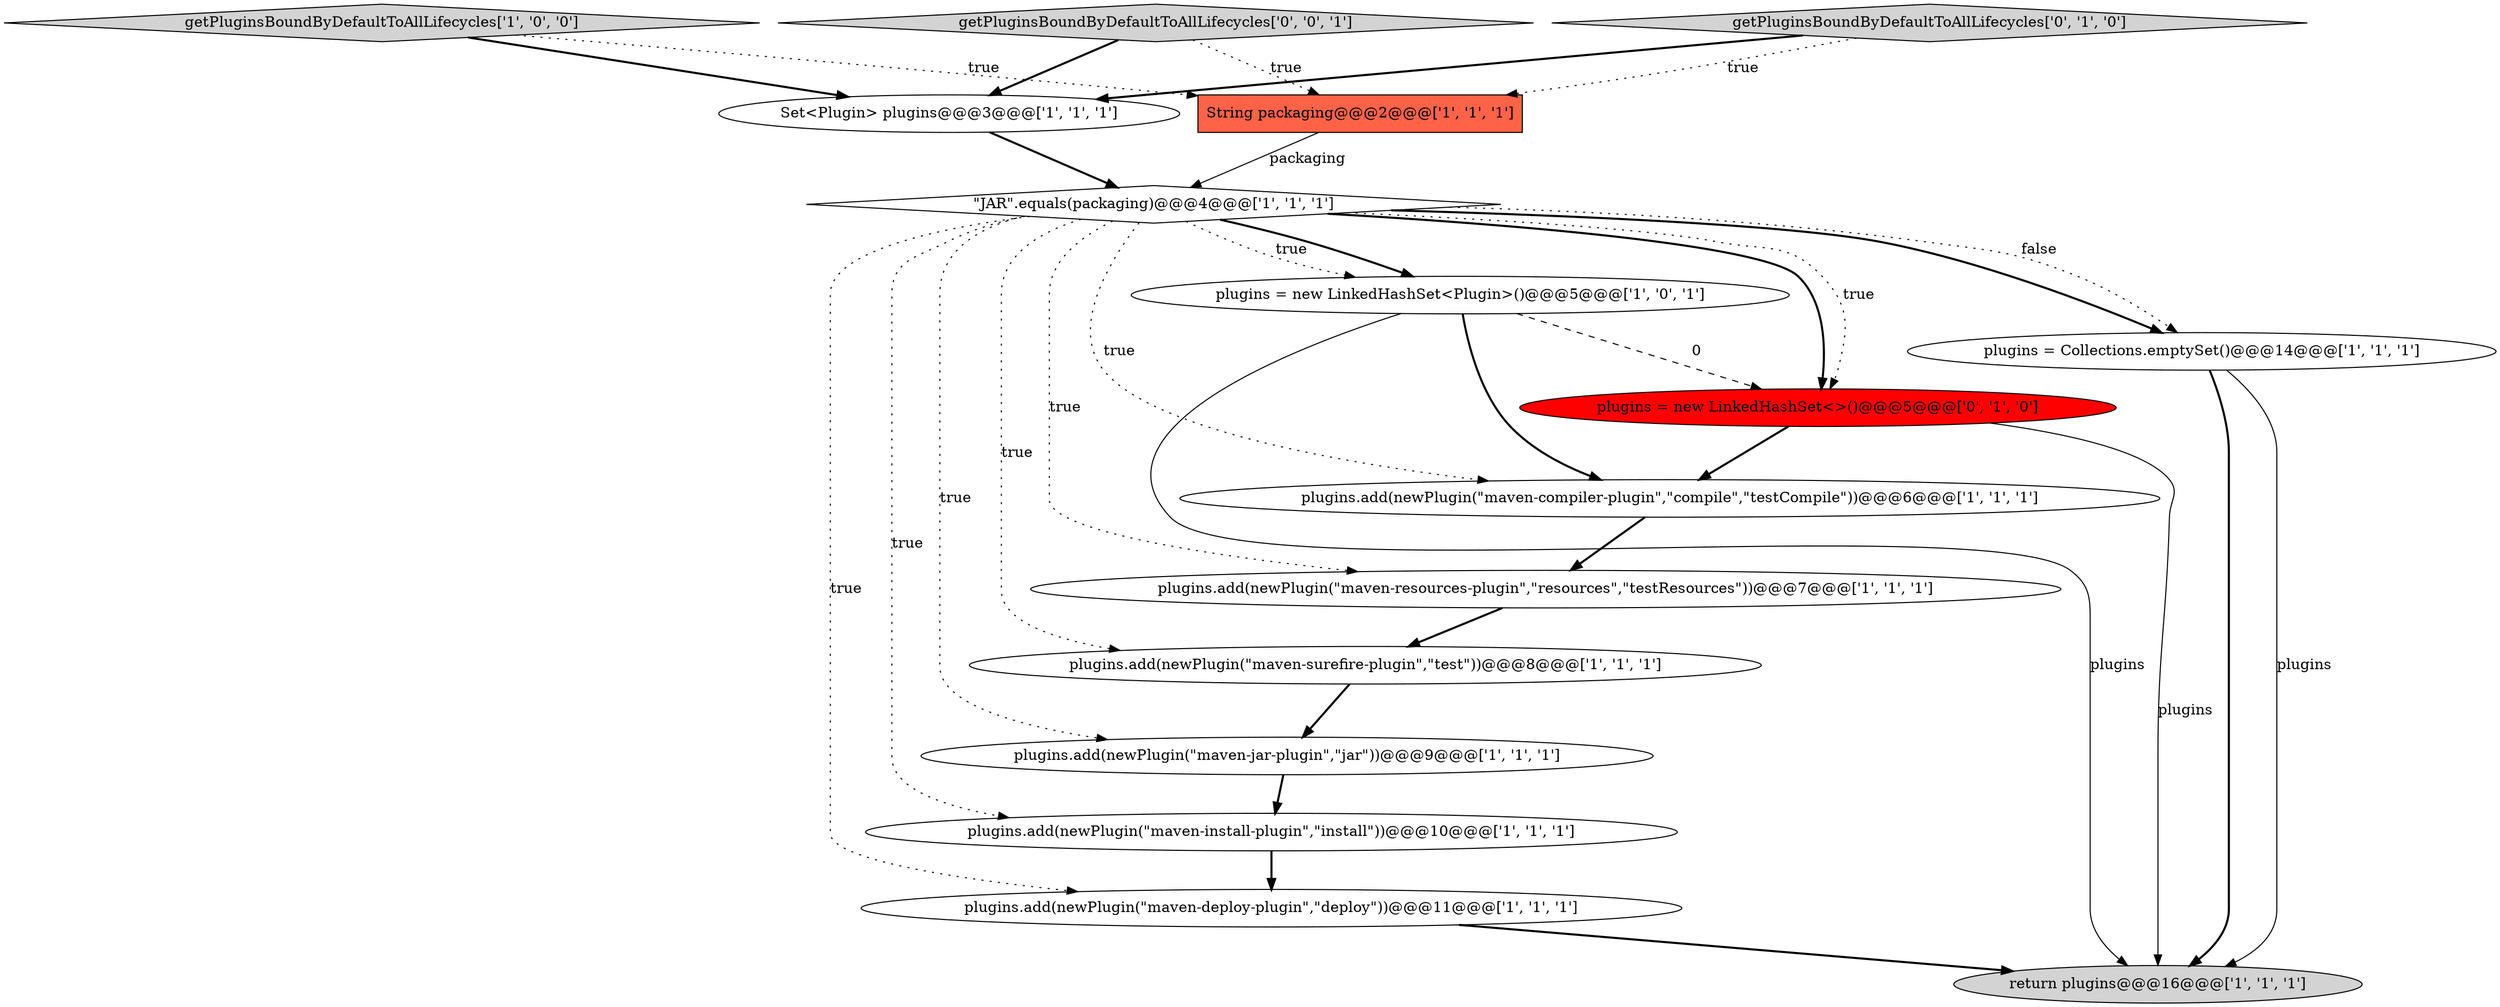 digraph {
1 [style = filled, label = "return plugins@@@16@@@['1', '1', '1']", fillcolor = lightgray, shape = ellipse image = "AAA0AAABBB1BBB"];
7 [style = filled, label = "\"JAR\".equals(packaging)@@@4@@@['1', '1', '1']", fillcolor = white, shape = diamond image = "AAA0AAABBB1BBB"];
10 [style = filled, label = "plugins.add(newPlugin(\"maven-deploy-plugin\",\"deploy\"))@@@11@@@['1', '1', '1']", fillcolor = white, shape = ellipse image = "AAA0AAABBB1BBB"];
0 [style = filled, label = "plugins.add(newPlugin(\"maven-install-plugin\",\"install\"))@@@10@@@['1', '1', '1']", fillcolor = white, shape = ellipse image = "AAA0AAABBB1BBB"];
3 [style = filled, label = "getPluginsBoundByDefaultToAllLifecycles['1', '0', '0']", fillcolor = lightgray, shape = diamond image = "AAA0AAABBB1BBB"];
2 [style = filled, label = "plugins = new LinkedHashSet<Plugin>()@@@5@@@['1', '0', '1']", fillcolor = white, shape = ellipse image = "AAA0AAABBB1BBB"];
13 [style = filled, label = "plugins = new LinkedHashSet<>()@@@5@@@['0', '1', '0']", fillcolor = red, shape = ellipse image = "AAA1AAABBB2BBB"];
15 [style = filled, label = "getPluginsBoundByDefaultToAllLifecycles['0', '0', '1']", fillcolor = lightgray, shape = diamond image = "AAA0AAABBB3BBB"];
5 [style = filled, label = "String packaging@@@2@@@['1', '1', '1']", fillcolor = tomato, shape = box image = "AAA0AAABBB1BBB"];
12 [style = filled, label = "plugins.add(newPlugin(\"maven-surefire-plugin\",\"test\"))@@@8@@@['1', '1', '1']", fillcolor = white, shape = ellipse image = "AAA0AAABBB1BBB"];
8 [style = filled, label = "plugins.add(newPlugin(\"maven-resources-plugin\",\"resources\",\"testResources\"))@@@7@@@['1', '1', '1']", fillcolor = white, shape = ellipse image = "AAA0AAABBB1BBB"];
11 [style = filled, label = "plugins = Collections.emptySet()@@@14@@@['1', '1', '1']", fillcolor = white, shape = ellipse image = "AAA0AAABBB1BBB"];
9 [style = filled, label = "Set<Plugin> plugins@@@3@@@['1', '1', '1']", fillcolor = white, shape = ellipse image = "AAA0AAABBB1BBB"];
14 [style = filled, label = "getPluginsBoundByDefaultToAllLifecycles['0', '1', '0']", fillcolor = lightgray, shape = diamond image = "AAA0AAABBB2BBB"];
6 [style = filled, label = "plugins.add(newPlugin(\"maven-jar-plugin\",\"jar\"))@@@9@@@['1', '1', '1']", fillcolor = white, shape = ellipse image = "AAA0AAABBB1BBB"];
4 [style = filled, label = "plugins.add(newPlugin(\"maven-compiler-plugin\",\"compile\",\"testCompile\"))@@@6@@@['1', '1', '1']", fillcolor = white, shape = ellipse image = "AAA0AAABBB1BBB"];
7->13 [style = bold, label=""];
15->5 [style = dotted, label="true"];
7->2 [style = dotted, label="true"];
7->6 [style = dotted, label="true"];
7->11 [style = bold, label=""];
7->10 [style = dotted, label="true"];
11->1 [style = bold, label=""];
7->13 [style = dotted, label="true"];
6->0 [style = bold, label=""];
7->11 [style = dotted, label="false"];
9->7 [style = bold, label=""];
7->0 [style = dotted, label="true"];
12->6 [style = bold, label=""];
2->4 [style = bold, label=""];
7->12 [style = dotted, label="true"];
3->9 [style = bold, label=""];
13->1 [style = solid, label="plugins"];
0->10 [style = bold, label=""];
3->5 [style = dotted, label="true"];
14->5 [style = dotted, label="true"];
15->9 [style = bold, label=""];
7->2 [style = bold, label=""];
2->13 [style = dashed, label="0"];
7->4 [style = dotted, label="true"];
4->8 [style = bold, label=""];
5->7 [style = solid, label="packaging"];
14->9 [style = bold, label=""];
11->1 [style = solid, label="plugins"];
2->1 [style = solid, label="plugins"];
10->1 [style = bold, label=""];
7->8 [style = dotted, label="true"];
8->12 [style = bold, label=""];
13->4 [style = bold, label=""];
}
